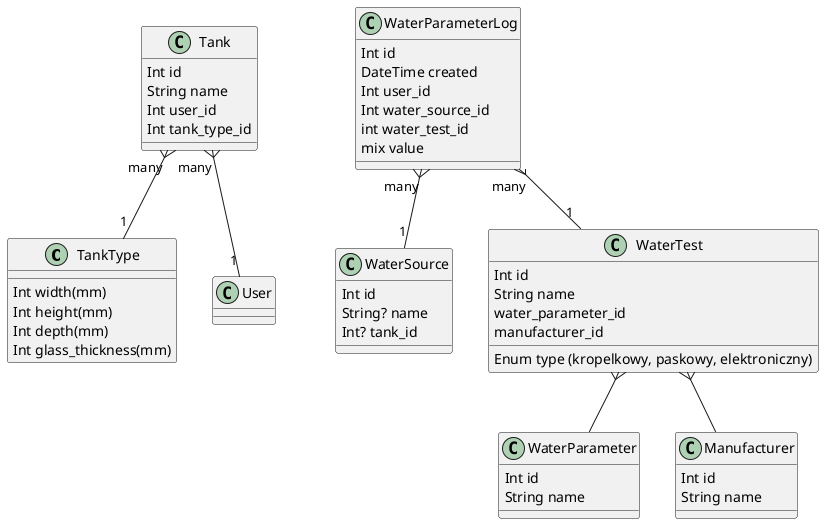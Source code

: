 @startuml aqualog
'https://plantuml.com/class-diagram

class TankType {
    Int width(mm)
    Int height(mm)
    Int depth(mm)
    Int glass_thickness(mm)
}

class User {

}


class Tank {
    Int id
    String name
    Int user_id
    Int tank_type_id
}

class WaterSource {
    Int id
    String? name
    Int? tank_id
}

class WaterParameter {
    Int id
    String name
}

class Manufacturer {
    Int id
    String name
}

class WaterTest {
    Int id
    String name
    water_parameter_id
    manufacturer_id
    Enum type (kropelkowy, paskowy, elektroniczny)
}

class WaterParameterLog {
    Int id
    DateTime created
    Int user_id
    Int water_source_id
    int water_test_id
    mix value
}

Tank "many" }-- "1" TankType
Tank "many" }-- "1" User
WaterParameterLog "many" }-- "1" WaterSource
WaterParameterLog "many" }-- "1" WaterTest
WaterTest }-- WaterParameter
WaterTest }-- Manufacturer

'abstract class AbstractList
'abstract AbstractCollection
'interface List
'interface Collection
'
'List <|-- AbstractList
'Collection <|-- AbstractCollection
'
'Collection <|- List
'AbstractCollection <|- AbstractList
'AbstractList <|-- ArrayList
'
'class ArrayList {
'Object[] elementData
'size()
'}
'
'enum TimeUnit {
'DAYS
'HOURS
'MINUTES
'}

@enduml
